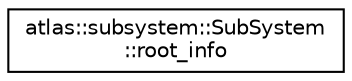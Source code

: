 digraph "Graphical Class Hierarchy"
{
  edge [fontname="Helvetica",fontsize="10",labelfontname="Helvetica",labelfontsize="10"];
  node [fontname="Helvetica",fontsize="10",shape=record];
  rankdir="LR";
  Node1 [label="atlas::subsystem::SubSystem\l::root_info",height=0.2,width=0.4,color="black", fillcolor="white", style="filled",URL="$structatlas_1_1subsystem_1_1SubSystem_1_1root__info.html"];
}
